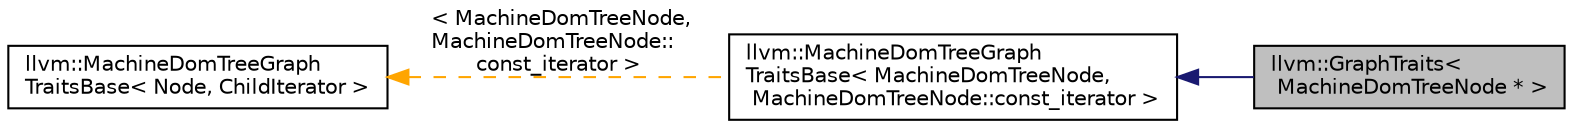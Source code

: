 digraph "llvm::GraphTraits&lt; MachineDomTreeNode * &gt;"
{
 // LATEX_PDF_SIZE
  bgcolor="transparent";
  edge [fontname="Helvetica",fontsize="10",labelfontname="Helvetica",labelfontsize="10"];
  node [fontname="Helvetica",fontsize="10",shape=record];
  rankdir="LR";
  Node1 [label="llvm::GraphTraits\<\l MachineDomTreeNode * \>",height=0.2,width=0.4,color="black", fillcolor="grey75", style="filled", fontcolor="black",tooltip=" "];
  Node2 -> Node1 [dir="back",color="midnightblue",fontsize="10",style="solid",fontname="Helvetica"];
  Node2 [label="llvm::MachineDomTreeGraph\lTraitsBase\< MachineDomTreeNode,\l MachineDomTreeNode::const_iterator \>",height=0.2,width=0.4,color="black",URL="$structllvm_1_1MachineDomTreeGraphTraitsBase.html",tooltip=" "];
  Node3 -> Node2 [dir="back",color="orange",fontsize="10",style="dashed",label=" \< MachineDomTreeNode,\l MachineDomTreeNode::\lconst_iterator \>" ,fontname="Helvetica"];
  Node3 [label="llvm::MachineDomTreeGraph\lTraitsBase\< Node, ChildIterator \>",height=0.2,width=0.4,color="black",URL="$structllvm_1_1MachineDomTreeGraphTraitsBase.html",tooltip="DominatorTree GraphTraits specialization so the DominatorTree can be iterable by generic graph iterat..."];
}
